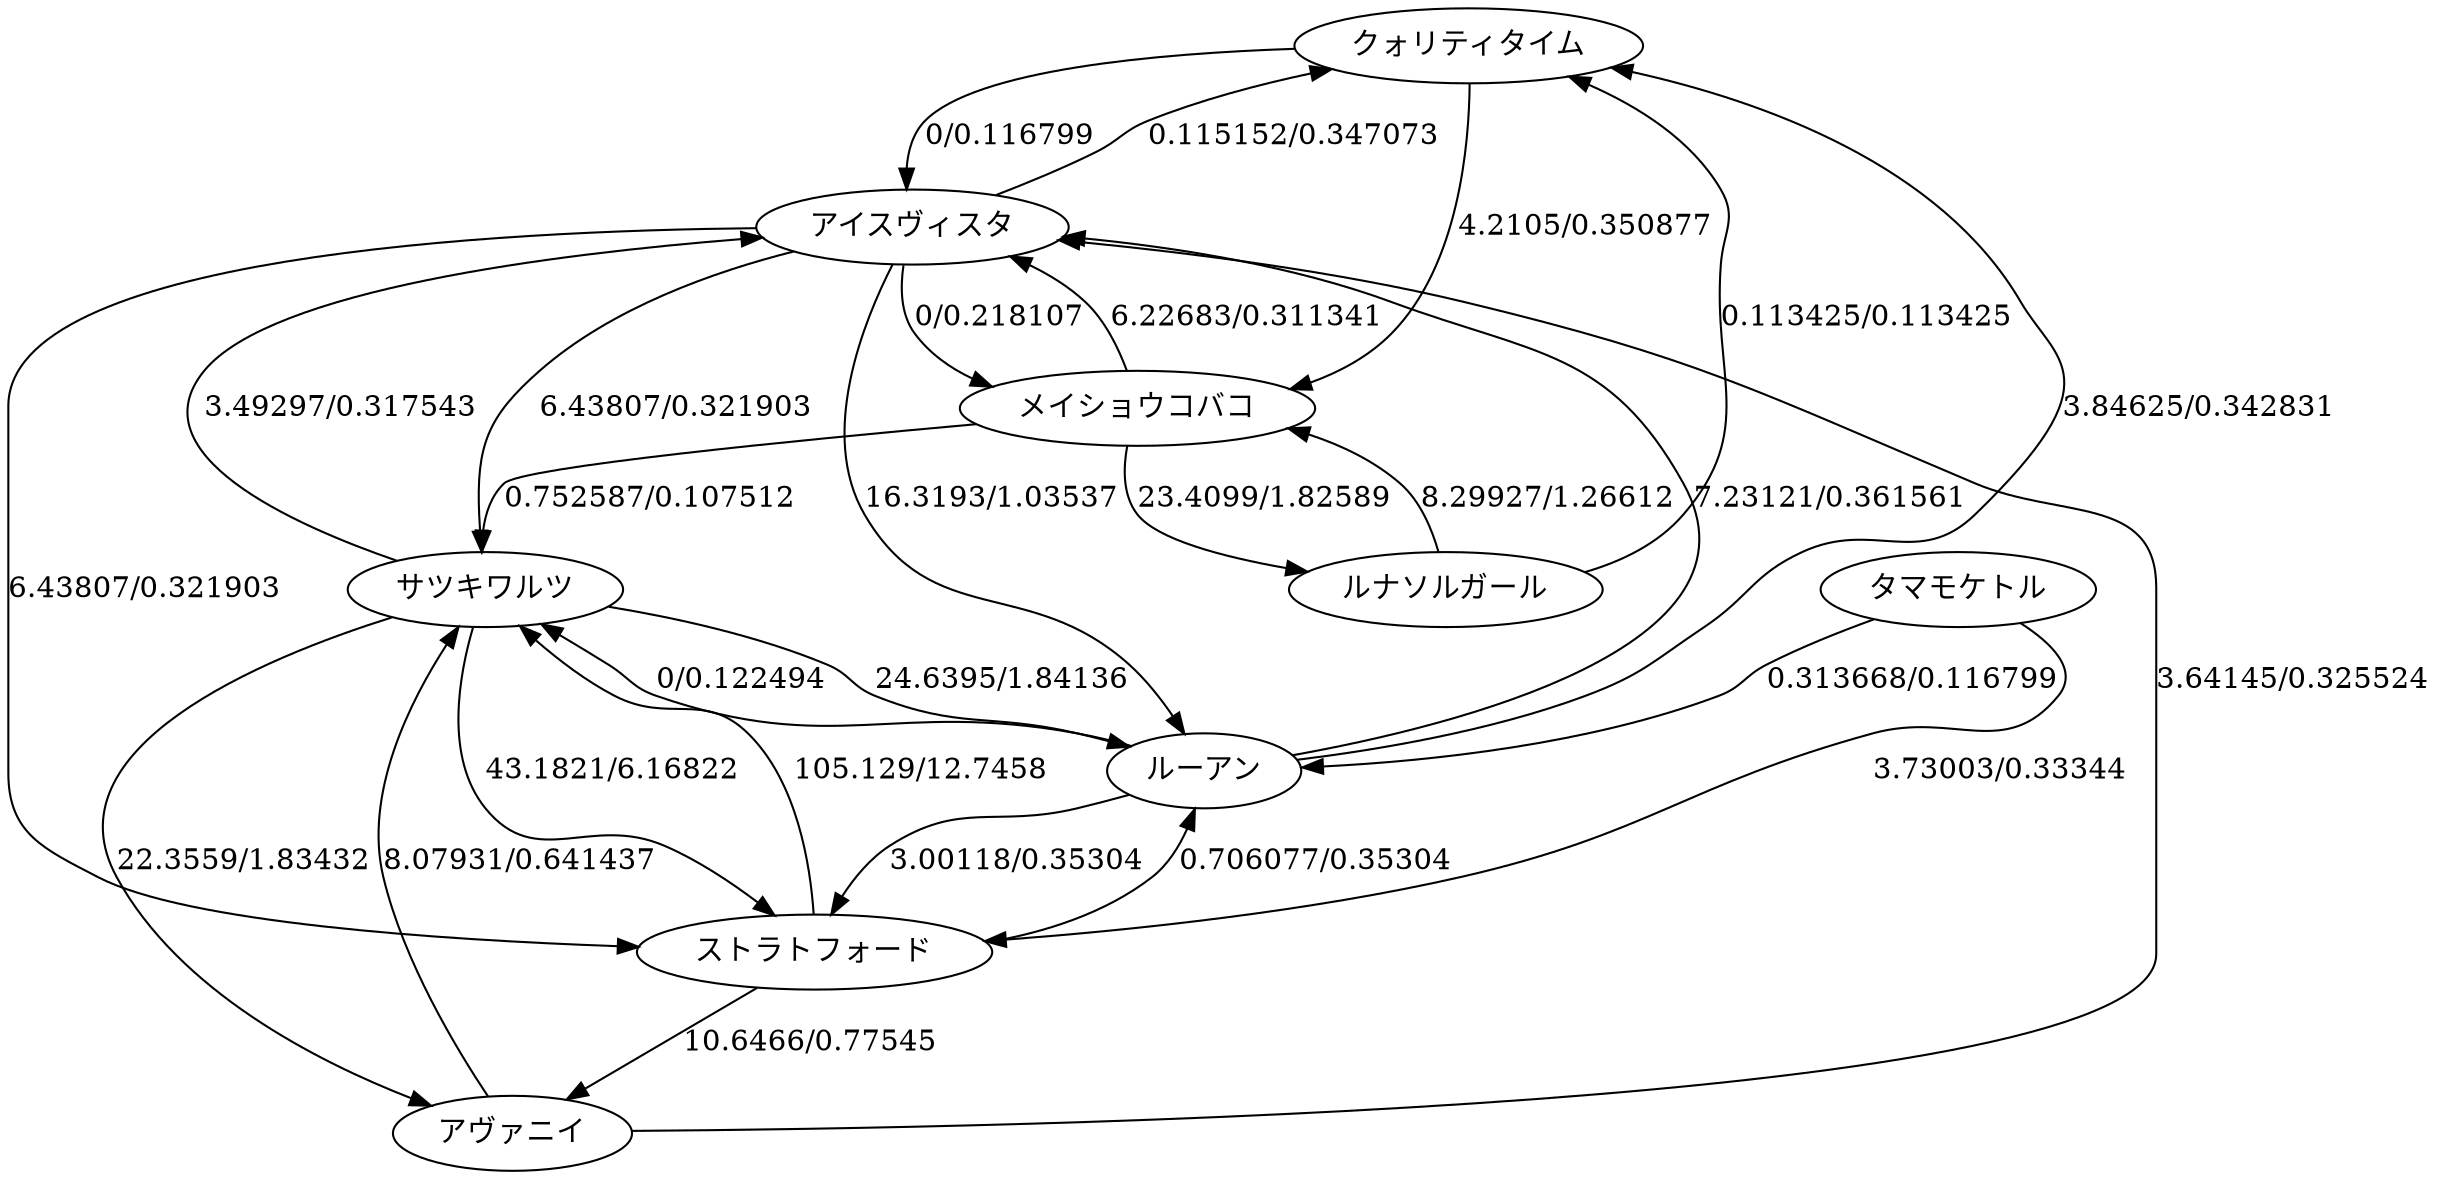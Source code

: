 digraph G {
0[label=クォリティタイム];
1[label=アヴァニイ];
2[label=アイスヴィスタ];
3[label=ストラトフォード];
4[label=ルーアン];
5[label=ルナソルガール];
6[label=サツキワルツ];
7[label=メイショウコバコ];
8[label=タマモケトル];
0->2[label="0/0.116799"];
0->7[label="4.2105/0.350877"];
1->2[label="3.64145/0.325524"];
1->6[label="8.07931/0.641437"];
2->0[label="0.115152/0.347073"];
2->3[label="6.43807/0.321903"];
2->4[label="16.3193/1.03537"];
2->6[label="6.43807/0.321903"];
2->7[label="0/0.218107"];
3->1[label="10.6466/0.77545"];
3->4[label="0.706077/0.35304"];
3->6[label="105.129/12.7458"];
4->0[label="3.84625/0.342831"];
4->2[label="7.23121/0.361561"];
4->3[label="3.00118/0.35304"];
4->6[label="0/0.122494"];
5->0[label="0.113425/0.113425"];
5->7[label="8.29927/1.26612"];
6->1[label="22.3559/1.83432"];
6->2[label="3.49297/0.317543"];
6->3[label="43.1821/6.16822"];
6->4[label="24.6395/1.84136"];
7->2[label="6.22683/0.311341"];
7->5[label="23.4099/1.82589"];
7->6[label="0.752587/0.107512"];
8->3[label="3.73003/0.33344"];
8->4[label="0.313668/0.116799"];
}
